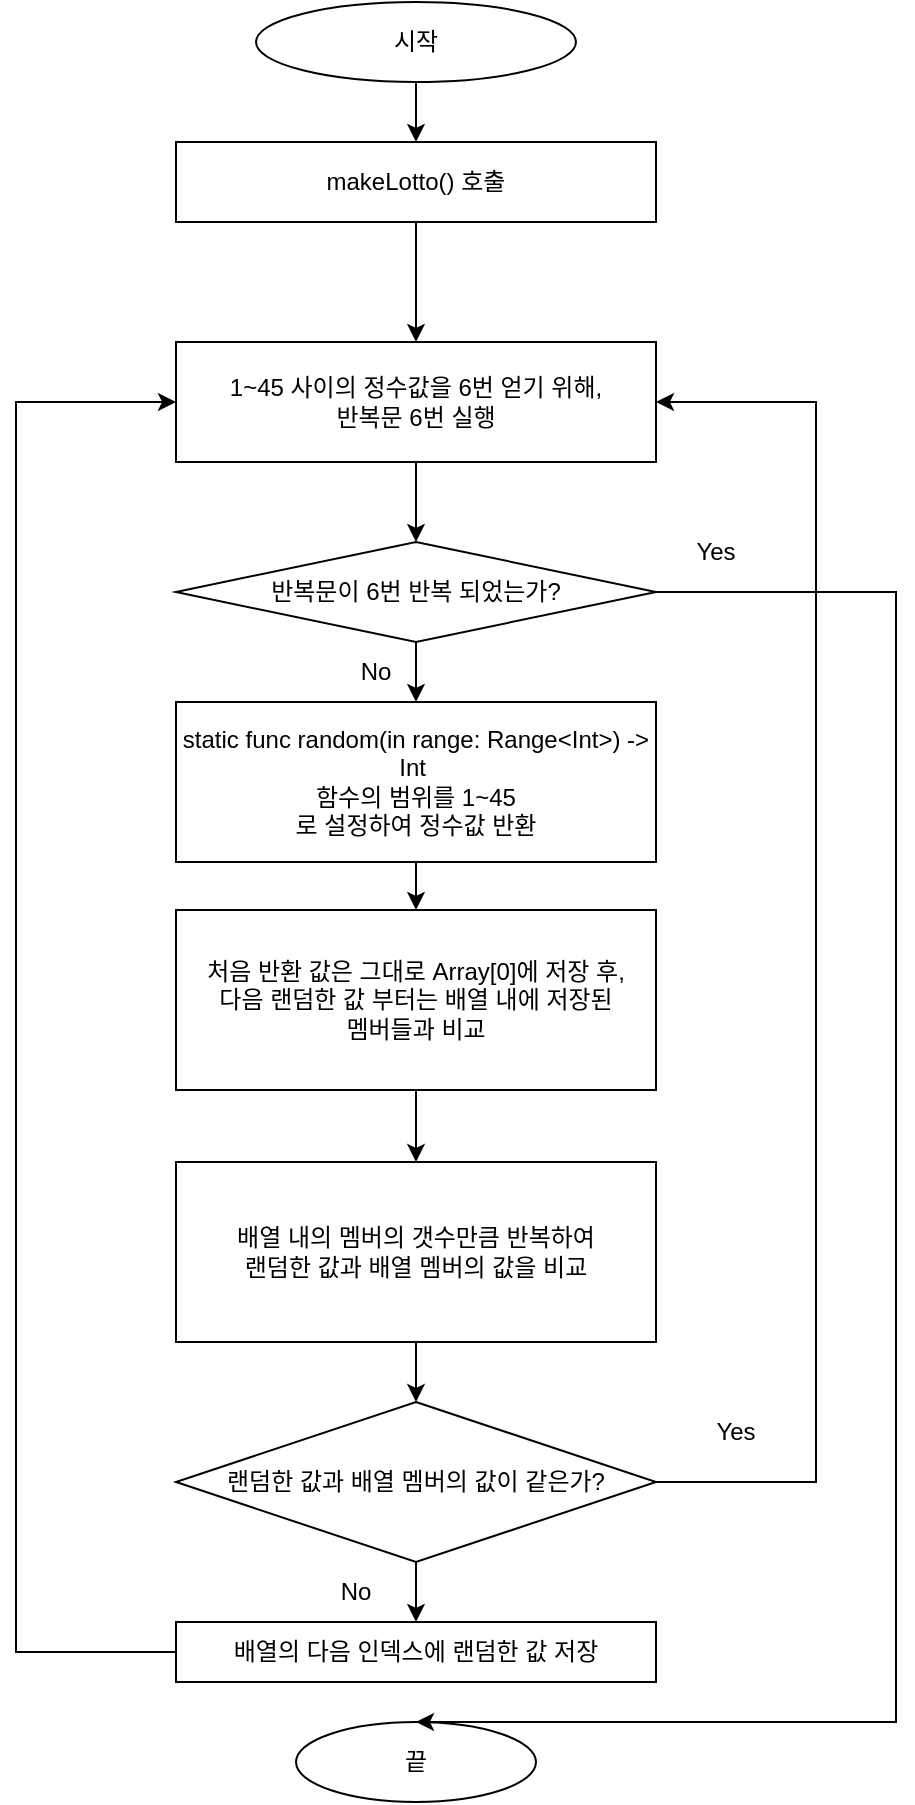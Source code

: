 <mxfile version="16.5.6" type="github">
  <diagram id="C5RBs43oDa-KdzZeNtuy" name="Page-1">
    <mxGraphModel dx="1351" dy="877" grid="1" gridSize="10" guides="1" tooltips="1" connect="1" arrows="1" fold="1" page="1" pageScale="1" pageWidth="827" pageHeight="1169" math="0" shadow="0">
      <root>
        <mxCell id="WIyWlLk6GJQsqaUBKTNV-0" />
        <mxCell id="WIyWlLk6GJQsqaUBKTNV-1" parent="WIyWlLk6GJQsqaUBKTNV-0" />
        <mxCell id="tjrS66PRlIzKb0lB5x5o-2" value="시작" style="ellipse;whiteSpace=wrap;html=1;" vertex="1" parent="WIyWlLk6GJQsqaUBKTNV-1">
          <mxGeometry x="160" y="130" width="160" height="40" as="geometry" />
        </mxCell>
        <mxCell id="tjrS66PRlIzKb0lB5x5o-4" value="makeLotto() 호출" style="rounded=0;whiteSpace=wrap;html=1;" vertex="1" parent="WIyWlLk6GJQsqaUBKTNV-1">
          <mxGeometry x="120" y="200" width="240" height="40" as="geometry" />
        </mxCell>
        <mxCell id="tjrS66PRlIzKb0lB5x5o-5" value="" style="endArrow=classic;html=1;rounded=0;exitX=0.5;exitY=1;exitDx=0;exitDy=0;entryX=0.5;entryY=0;entryDx=0;entryDy=0;" edge="1" parent="WIyWlLk6GJQsqaUBKTNV-1" source="tjrS66PRlIzKb0lB5x5o-2" target="tjrS66PRlIzKb0lB5x5o-4">
          <mxGeometry width="50" height="50" relative="1" as="geometry">
            <mxPoint x="240" y="330" as="sourcePoint" />
            <mxPoint x="290" y="280" as="targetPoint" />
          </mxGeometry>
        </mxCell>
        <mxCell id="tjrS66PRlIzKb0lB5x5o-6" value="static func random(in range: Range&amp;lt;Int&amp;gt;) -&amp;gt; Int&amp;nbsp;&lt;br&gt;함수의 범위를 1~45&lt;br&gt;로 설정하여 정수값 반환" style="rounded=0;whiteSpace=wrap;html=1;" vertex="1" parent="WIyWlLk6GJQsqaUBKTNV-1">
          <mxGeometry x="120" y="480" width="240" height="80" as="geometry" />
        </mxCell>
        <mxCell id="tjrS66PRlIzKb0lB5x5o-7" value="1~45 사이의 정수값을 6번 얻기 위해,&lt;br&gt;반복문 6번 실행" style="rounded=0;whiteSpace=wrap;html=1;labelBackgroundColor=#FFFFFF;" vertex="1" parent="WIyWlLk6GJQsqaUBKTNV-1">
          <mxGeometry x="120" y="300" width="240" height="60" as="geometry" />
        </mxCell>
        <mxCell id="tjrS66PRlIzKb0lB5x5o-10" value="" style="endArrow=classic;html=1;rounded=0;exitX=0.5;exitY=1;exitDx=0;exitDy=0;entryX=0.5;entryY=0;entryDx=0;entryDy=0;" edge="1" parent="WIyWlLk6GJQsqaUBKTNV-1" source="tjrS66PRlIzKb0lB5x5o-4" target="tjrS66PRlIzKb0lB5x5o-7">
          <mxGeometry width="50" height="50" relative="1" as="geometry">
            <mxPoint x="240" y="390" as="sourcePoint" />
            <mxPoint x="290" y="340" as="targetPoint" />
          </mxGeometry>
        </mxCell>
        <mxCell id="tjrS66PRlIzKb0lB5x5o-12" value="처음 반환 값은 그대로 Array[0]에 저장 후,&lt;br&gt;다음 랜덤한 값 부터는 배열 내에 저장된&lt;br&gt;멤버들과 비교" style="rounded=0;whiteSpace=wrap;html=1;labelBackgroundColor=#FFFFFF;" vertex="1" parent="WIyWlLk6GJQsqaUBKTNV-1">
          <mxGeometry x="120" y="584" width="240" height="90" as="geometry" />
        </mxCell>
        <mxCell id="tjrS66PRlIzKb0lB5x5o-13" value="" style="endArrow=classic;html=1;rounded=0;exitX=0.5;exitY=1;exitDx=0;exitDy=0;entryX=0.5;entryY=0;entryDx=0;entryDy=0;" edge="1" parent="WIyWlLk6GJQsqaUBKTNV-1" source="tjrS66PRlIzKb0lB5x5o-6" target="tjrS66PRlIzKb0lB5x5o-12">
          <mxGeometry width="50" height="50" relative="1" as="geometry">
            <mxPoint x="240" y="650" as="sourcePoint" />
            <mxPoint x="290" y="600" as="targetPoint" />
          </mxGeometry>
        </mxCell>
        <mxCell id="tjrS66PRlIzKb0lB5x5o-15" value="배열 내의 멤버의 갯수만큼 반복하여&lt;br&gt;랜덤한 값과 배열 멤버의 값을 비교" style="rounded=0;whiteSpace=wrap;html=1;labelBackgroundColor=#FFFFFF;" vertex="1" parent="WIyWlLk6GJQsqaUBKTNV-1">
          <mxGeometry x="120" y="710" width="240" height="90" as="geometry" />
        </mxCell>
        <mxCell id="tjrS66PRlIzKb0lB5x5o-17" value="반복문이 6번 반복 되었는가?" style="rhombus;whiteSpace=wrap;html=1;labelBackgroundColor=#FFFFFF;" vertex="1" parent="WIyWlLk6GJQsqaUBKTNV-1">
          <mxGeometry x="120" y="400" width="240" height="50" as="geometry" />
        </mxCell>
        <mxCell id="tjrS66PRlIzKb0lB5x5o-18" value="" style="endArrow=classic;html=1;rounded=0;exitX=0.5;exitY=1;exitDx=0;exitDy=0;entryX=0.5;entryY=0;entryDx=0;entryDy=0;" edge="1" parent="WIyWlLk6GJQsqaUBKTNV-1" source="tjrS66PRlIzKb0lB5x5o-17" target="tjrS66PRlIzKb0lB5x5o-6">
          <mxGeometry width="50" height="50" relative="1" as="geometry">
            <mxPoint x="240" y="620" as="sourcePoint" />
            <mxPoint x="290" y="570" as="targetPoint" />
          </mxGeometry>
        </mxCell>
        <mxCell id="tjrS66PRlIzKb0lB5x5o-19" value="No" style="text;html=1;strokeColor=none;fillColor=none;align=center;verticalAlign=middle;whiteSpace=wrap;rounded=0;labelBackgroundColor=#FFFFFF;" vertex="1" parent="WIyWlLk6GJQsqaUBKTNV-1">
          <mxGeometry x="190" y="450" width="60" height="30" as="geometry" />
        </mxCell>
        <mxCell id="tjrS66PRlIzKb0lB5x5o-20" value="끝" style="ellipse;whiteSpace=wrap;html=1;labelBackgroundColor=#FFFFFF;" vertex="1" parent="WIyWlLk6GJQsqaUBKTNV-1">
          <mxGeometry x="180" y="990" width="120" height="40" as="geometry" />
        </mxCell>
        <mxCell id="tjrS66PRlIzKb0lB5x5o-23" value="Yes" style="text;html=1;strokeColor=none;fillColor=none;align=center;verticalAlign=middle;whiteSpace=wrap;rounded=0;labelBackgroundColor=#FFFFFF;" vertex="1" parent="WIyWlLk6GJQsqaUBKTNV-1">
          <mxGeometry x="360" y="390" width="60" height="30" as="geometry" />
        </mxCell>
        <mxCell id="tjrS66PRlIzKb0lB5x5o-24" value="랜덤한 값과 배열 멤버의 값이 같은가?" style="rhombus;whiteSpace=wrap;html=1;labelBackgroundColor=#FFFFFF;" vertex="1" parent="WIyWlLk6GJQsqaUBKTNV-1">
          <mxGeometry x="120" y="830" width="240" height="80" as="geometry" />
        </mxCell>
        <mxCell id="tjrS66PRlIzKb0lB5x5o-25" value="배열의 다음 인덱스에 랜덤한 값 저장" style="rounded=0;whiteSpace=wrap;html=1;labelBackgroundColor=#FFFFFF;" vertex="1" parent="WIyWlLk6GJQsqaUBKTNV-1">
          <mxGeometry x="120" y="940" width="240" height="30" as="geometry" />
        </mxCell>
        <mxCell id="tjrS66PRlIzKb0lB5x5o-26" value="" style="endArrow=classic;html=1;rounded=0;exitX=0.5;exitY=1;exitDx=0;exitDy=0;entryX=0.5;entryY=0;entryDx=0;entryDy=0;" edge="1" parent="WIyWlLk6GJQsqaUBKTNV-1" source="tjrS66PRlIzKb0lB5x5o-24" target="tjrS66PRlIzKb0lB5x5o-25">
          <mxGeometry width="50" height="50" relative="1" as="geometry">
            <mxPoint x="240" y="900" as="sourcePoint" />
            <mxPoint x="290" y="850" as="targetPoint" />
          </mxGeometry>
        </mxCell>
        <mxCell id="tjrS66PRlIzKb0lB5x5o-27" value="No" style="text;html=1;strokeColor=none;fillColor=none;align=center;verticalAlign=middle;whiteSpace=wrap;rounded=0;labelBackgroundColor=#FFFFFF;" vertex="1" parent="WIyWlLk6GJQsqaUBKTNV-1">
          <mxGeometry x="180" y="910" width="60" height="30" as="geometry" />
        </mxCell>
        <mxCell id="tjrS66PRlIzKb0lB5x5o-28" value="" style="endArrow=classic;html=1;rounded=0;exitX=1;exitY=0.5;exitDx=0;exitDy=0;entryX=1;entryY=0.5;entryDx=0;entryDy=0;" edge="1" parent="WIyWlLk6GJQsqaUBKTNV-1" source="tjrS66PRlIzKb0lB5x5o-24" target="tjrS66PRlIzKb0lB5x5o-7">
          <mxGeometry width="50" height="50" relative="1" as="geometry">
            <mxPoint x="240" y="900" as="sourcePoint" />
            <mxPoint x="290" y="850" as="targetPoint" />
            <Array as="points">
              <mxPoint x="440" y="870" />
              <mxPoint x="440" y="330" />
            </Array>
          </mxGeometry>
        </mxCell>
        <mxCell id="tjrS66PRlIzKb0lB5x5o-29" value="Yes" style="text;html=1;strokeColor=none;fillColor=none;align=center;verticalAlign=middle;whiteSpace=wrap;rounded=0;labelBackgroundColor=#FFFFFF;" vertex="1" parent="WIyWlLk6GJQsqaUBKTNV-1">
          <mxGeometry x="370" y="830" width="60" height="30" as="geometry" />
        </mxCell>
        <mxCell id="tjrS66PRlIzKb0lB5x5o-30" value="" style="endArrow=classic;html=1;rounded=0;exitX=0.5;exitY=1;exitDx=0;exitDy=0;entryX=0.5;entryY=0;entryDx=0;entryDy=0;" edge="1" parent="WIyWlLk6GJQsqaUBKTNV-1" source="tjrS66PRlIzKb0lB5x5o-12" target="tjrS66PRlIzKb0lB5x5o-15">
          <mxGeometry width="50" height="50" relative="1" as="geometry">
            <mxPoint x="240" y="870" as="sourcePoint" />
            <mxPoint x="290" y="820" as="targetPoint" />
          </mxGeometry>
        </mxCell>
        <mxCell id="tjrS66PRlIzKb0lB5x5o-31" value="" style="endArrow=classic;html=1;rounded=0;exitX=0.5;exitY=1;exitDx=0;exitDy=0;entryX=0.5;entryY=0;entryDx=0;entryDy=0;" edge="1" parent="WIyWlLk6GJQsqaUBKTNV-1" source="tjrS66PRlIzKb0lB5x5o-15" target="tjrS66PRlIzKb0lB5x5o-24">
          <mxGeometry width="50" height="50" relative="1" as="geometry">
            <mxPoint x="250" y="770" as="sourcePoint" />
            <mxPoint x="250" y="800" as="targetPoint" />
          </mxGeometry>
        </mxCell>
        <mxCell id="tjrS66PRlIzKb0lB5x5o-32" value="" style="endArrow=classic;html=1;rounded=0;exitX=0;exitY=0.5;exitDx=0;exitDy=0;entryX=0;entryY=0.5;entryDx=0;entryDy=0;" edge="1" parent="WIyWlLk6GJQsqaUBKTNV-1" source="tjrS66PRlIzKb0lB5x5o-25" target="tjrS66PRlIzKb0lB5x5o-7">
          <mxGeometry width="50" height="50" relative="1" as="geometry">
            <mxPoint x="240" y="920" as="sourcePoint" />
            <mxPoint x="290" y="870" as="targetPoint" />
            <Array as="points">
              <mxPoint x="40" y="955" />
              <mxPoint x="40" y="330" />
            </Array>
          </mxGeometry>
        </mxCell>
        <mxCell id="tjrS66PRlIzKb0lB5x5o-33" value="" style="endArrow=classic;html=1;rounded=0;exitX=0.5;exitY=1;exitDx=0;exitDy=0;entryX=0.5;entryY=0;entryDx=0;entryDy=0;" edge="1" parent="WIyWlLk6GJQsqaUBKTNV-1" source="tjrS66PRlIzKb0lB5x5o-7" target="tjrS66PRlIzKb0lB5x5o-17">
          <mxGeometry width="50" height="50" relative="1" as="geometry">
            <mxPoint x="240" y="500" as="sourcePoint" />
            <mxPoint x="290" y="450" as="targetPoint" />
          </mxGeometry>
        </mxCell>
        <mxCell id="tjrS66PRlIzKb0lB5x5o-34" value="" style="endArrow=classic;html=1;rounded=0;exitX=1;exitY=0.5;exitDx=0;exitDy=0;entryX=0.5;entryY=0;entryDx=0;entryDy=0;" edge="1" parent="WIyWlLk6GJQsqaUBKTNV-1" source="tjrS66PRlIzKb0lB5x5o-17" target="tjrS66PRlIzKb0lB5x5o-20">
          <mxGeometry width="50" height="50" relative="1" as="geometry">
            <mxPoint x="240" y="560" as="sourcePoint" />
            <mxPoint x="480" y="930" as="targetPoint" />
            <Array as="points">
              <mxPoint x="480" y="425" />
              <mxPoint x="480" y="990" />
            </Array>
          </mxGeometry>
        </mxCell>
      </root>
    </mxGraphModel>
  </diagram>
</mxfile>
